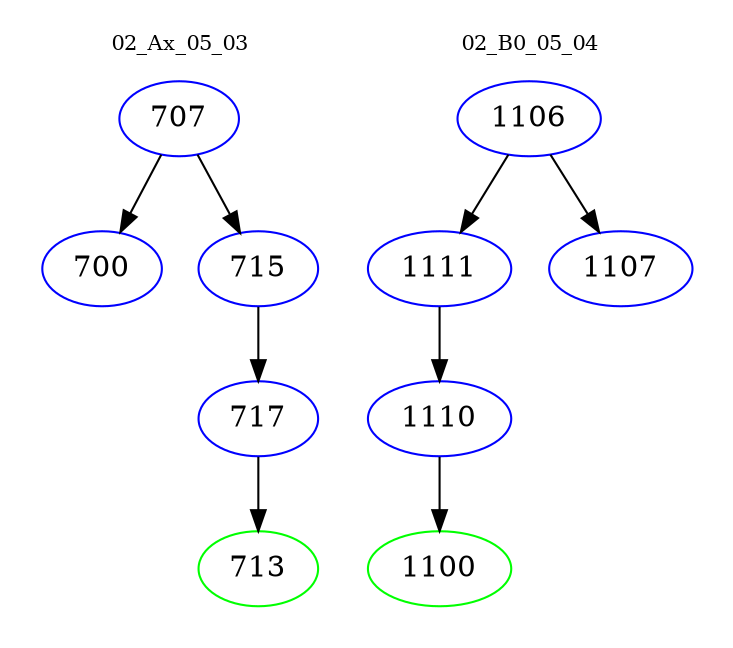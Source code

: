 digraph{
subgraph cluster_0 {
color = white
label = "02_Ax_05_03";
fontsize=10;
T0_707 [label="707", color="blue"]
T0_707 -> T0_700 [color="black"]
T0_700 [label="700", color="blue"]
T0_707 -> T0_715 [color="black"]
T0_715 [label="715", color="blue"]
T0_715 -> T0_717 [color="black"]
T0_717 [label="717", color="blue"]
T0_717 -> T0_713 [color="black"]
T0_713 [label="713", color="green"]
}
subgraph cluster_1 {
color = white
label = "02_B0_05_04";
fontsize=10;
T1_1106 [label="1106", color="blue"]
T1_1106 -> T1_1111 [color="black"]
T1_1111 [label="1111", color="blue"]
T1_1111 -> T1_1110 [color="black"]
T1_1110 [label="1110", color="blue"]
T1_1110 -> T1_1100 [color="black"]
T1_1100 [label="1100", color="green"]
T1_1106 -> T1_1107 [color="black"]
T1_1107 [label="1107", color="blue"]
}
}
